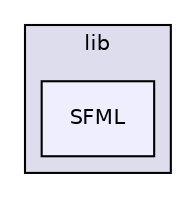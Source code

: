 digraph "lib/SFML" {
  compound=true
  node [ fontsize="10", fontname="Helvetica"];
  edge [ labelfontsize="10", labelfontname="Helvetica"];
  subgraph clusterdir_97aefd0d527b934f1d99a682da8fe6a9 {
    graph [ bgcolor="#ddddee", pencolor="black", label="lib" fontname="Helvetica", fontsize="10", URL="dir_97aefd0d527b934f1d99a682da8fe6a9.html"]
  dir_39cdeccb6ba56998cd98036bb976064f [shape=box, label="SFML", style="filled", fillcolor="#eeeeff", pencolor="black", URL="dir_39cdeccb6ba56998cd98036bb976064f.html"];
  }
}

